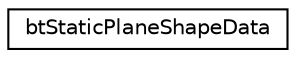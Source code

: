 digraph "Graphical Class Hierarchy"
{
  edge [fontname="Helvetica",fontsize="10",labelfontname="Helvetica",labelfontsize="10"];
  node [fontname="Helvetica",fontsize="10",shape=record];
  rankdir="LR";
  Node1 [label="btStaticPlaneShapeData",height=0.2,width=0.4,color="black", fillcolor="white", style="filled",URL="$structbt_static_plane_shape_data.html",tooltip="do not change those serialization structures, it requires an updated sBulletDNAstr/sBulletDNAstr64 ..."];
}
